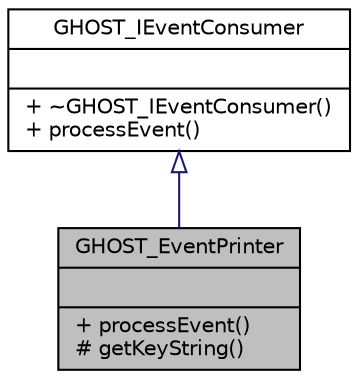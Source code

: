 digraph G
{
  edge [fontname="Helvetica",fontsize="10",labelfontname="Helvetica",labelfontsize="10"];
  node [fontname="Helvetica",fontsize="10",shape=record];
  Node1 [label="{GHOST_EventPrinter\n||+ processEvent()\l# getKeyString()\l}",height=0.2,width=0.4,color="black", fillcolor="grey75", style="filled" fontcolor="black"];
  Node2 -> Node1 [dir=back,color="midnightblue",fontsize="10",style="solid",arrowtail="empty",fontname="Helvetica"];
  Node2 [label="{GHOST_IEventConsumer\n||+ ~GHOST_IEventConsumer()\l+ processEvent()\l}",height=0.2,width=0.4,color="black", fillcolor="white", style="filled",URL="$de/d83/classGHOST__IEventConsumer.html"];
}
